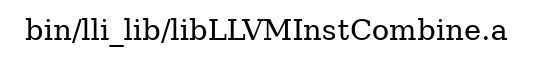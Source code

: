 digraph "bin/lli_lib/libLLVMInstCombine.a" {
	label="bin/lli_lib/libLLVMInstCombine.a";
	rankdir=LR;

}
